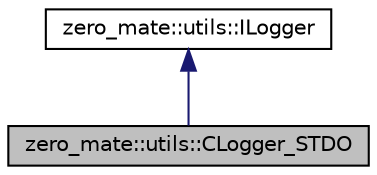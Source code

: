 digraph "zero_mate::utils::CLogger_STDO"
{
 // LATEX_PDF_SIZE
  bgcolor="transparent";
  edge [fontname="Helvetica",fontsize="10",labelfontname="Helvetica",labelfontsize="10"];
  node [fontname="Helvetica",fontsize="10",shape=record];
  Node1 [label="zero_mate::utils::CLogger_STDO",height=0.2,width=0.4,color="black", fillcolor="grey75", style="filled", fontcolor="black",tooltip=" "];
  Node2 -> Node1 [dir="back",color="midnightblue",fontsize="10",style="solid",fontname="Helvetica"];
  Node2 [label="zero_mate::utils::ILogger",height=0.2,width=0.4,color="black",URL="$classzero__mate_1_1utils_1_1ILogger.html",tooltip=" "];
}
